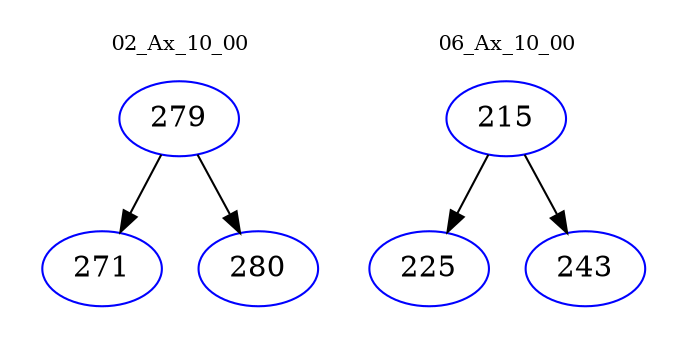 digraph{
subgraph cluster_0 {
color = white
label = "02_Ax_10_00";
fontsize=10;
T0_279 [label="279", color="blue"]
T0_279 -> T0_271 [color="black"]
T0_271 [label="271", color="blue"]
T0_279 -> T0_280 [color="black"]
T0_280 [label="280", color="blue"]
}
subgraph cluster_1 {
color = white
label = "06_Ax_10_00";
fontsize=10;
T1_215 [label="215", color="blue"]
T1_215 -> T1_225 [color="black"]
T1_225 [label="225", color="blue"]
T1_215 -> T1_243 [color="black"]
T1_243 [label="243", color="blue"]
}
}
